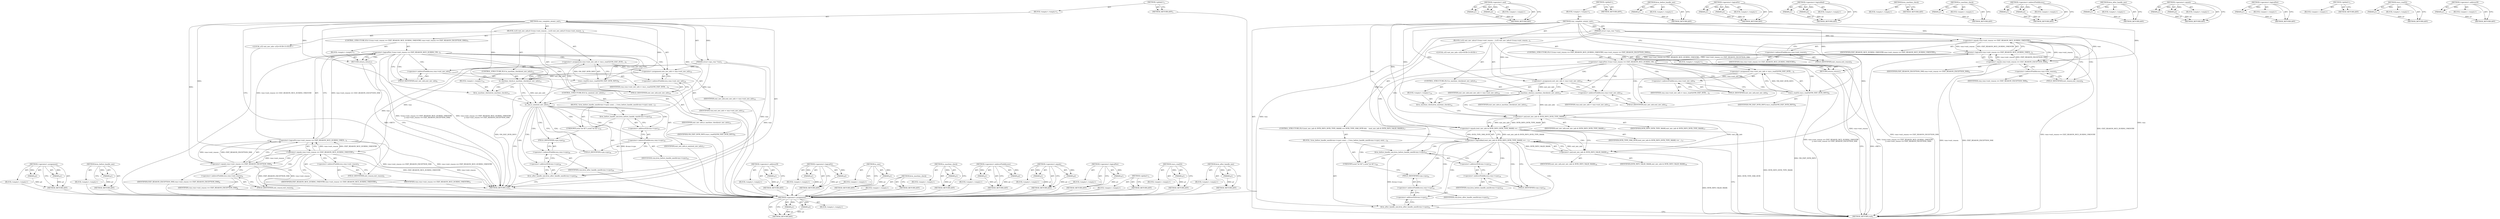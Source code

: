digraph "kvm_after_handle_nmi" {
vulnerable_103 [label=<(METHOD,&lt;operator&gt;.assignment)>];
vulnerable_104 [label=<(PARAM,p1)>];
vulnerable_105 [label=<(PARAM,p2)>];
vulnerable_106 [label=<(BLOCK,&lt;empty&gt;,&lt;empty&gt;)>];
vulnerable_107 [label=<(METHOD_RETURN,ANY)>];
vulnerable_124 [label=<(METHOD,&lt;operator&gt;.and)>];
vulnerable_125 [label=<(PARAM,p1)>];
vulnerable_126 [label=<(PARAM,p2)>];
vulnerable_127 [label=<(BLOCK,&lt;empty&gt;,&lt;empty&gt;)>];
vulnerable_128 [label=<(METHOD_RETURN,ANY)>];
vulnerable_6 [label=<(METHOD,&lt;global&gt;)<SUB>1</SUB>>];
vulnerable_7 [label=<(BLOCK,&lt;empty&gt;,&lt;empty&gt;)<SUB>1</SUB>>];
vulnerable_8 [label=<(METHOD,vmx_complete_atomic_exit)<SUB>1</SUB>>];
vulnerable_9 [label=<(PARAM,struct vcpu_vmx *vmx)<SUB>1</SUB>>];
vulnerable_10 [label=<(BLOCK,{
	u32 exit_intr_info;

	if (!(vmx-&gt;exit_reason...,{
	u32 exit_intr_info;

	if (!(vmx-&gt;exit_reason...)<SUB>2</SUB>>];
vulnerable_11 [label="<(LOCAL,u32 exit_intr_info: u32)<SUB>3</SUB>>"];
vulnerable_12 [label=<(CONTROL_STRUCTURE,IF,if (!(vmx-&gt;exit_reason == EXIT_REASON_MCE_DURING_VMENTRY
| vmx-&gt;exit_reason == EXIT_REASON_EXCEPTION_NMI)))<SUB>5</SUB>>];
vulnerable_13 [label=<(&lt;operator&gt;.logicalNot,!(vmx-&gt;exit_reason == EXIT_REASON_MCE_DURING_VM...)<SUB>5</SUB>>];
vulnerable_14 [label=<(&lt;operator&gt;.logicalOr,vmx-&gt;exit_reason == EXIT_REASON_MCE_DURING_VMEN...)<SUB>5</SUB>>];
vulnerable_15 [label=<(&lt;operator&gt;.equals,vmx-&gt;exit_reason == EXIT_REASON_MCE_DURING_VMENTRY)<SUB>5</SUB>>];
vulnerable_16 [label=<(&lt;operator&gt;.indirectFieldAccess,vmx-&gt;exit_reason)<SUB>5</SUB>>];
vulnerable_17 [label=<(IDENTIFIER,vmx,vmx-&gt;exit_reason == EXIT_REASON_MCE_DURING_VMENTRY)<SUB>5</SUB>>];
vulnerable_18 [label=<(FIELD_IDENTIFIER,exit_reason,exit_reason)<SUB>5</SUB>>];
vulnerable_19 [label=<(IDENTIFIER,EXIT_REASON_MCE_DURING_VMENTRY,vmx-&gt;exit_reason == EXIT_REASON_MCE_DURING_VMENTRY)<SUB>5</SUB>>];
vulnerable_20 [label=<(&lt;operator&gt;.equals,vmx-&gt;exit_reason == EXIT_REASON_EXCEPTION_NMI)<SUB>6</SUB>>];
vulnerable_21 [label=<(&lt;operator&gt;.indirectFieldAccess,vmx-&gt;exit_reason)<SUB>6</SUB>>];
vulnerable_22 [label=<(IDENTIFIER,vmx,vmx-&gt;exit_reason == EXIT_REASON_EXCEPTION_NMI)<SUB>6</SUB>>];
vulnerable_23 [label=<(FIELD_IDENTIFIER,exit_reason,exit_reason)<SUB>6</SUB>>];
vulnerable_24 [label=<(IDENTIFIER,EXIT_REASON_EXCEPTION_NMI,vmx-&gt;exit_reason == EXIT_REASON_EXCEPTION_NMI)<SUB>6</SUB>>];
vulnerable_25 [label=<(BLOCK,&lt;empty&gt;,&lt;empty&gt;)<SUB>7</SUB>>];
vulnerable_26 [label=<(RETURN,return;,return;)<SUB>7</SUB>>];
vulnerable_27 [label=<(&lt;operator&gt;.assignment,vmx-&gt;exit_intr_info = vmcs_read32(VM_EXIT_INTR_...)<SUB>9</SUB>>];
vulnerable_28 [label=<(&lt;operator&gt;.indirectFieldAccess,vmx-&gt;exit_intr_info)<SUB>9</SUB>>];
vulnerable_29 [label=<(IDENTIFIER,vmx,vmx-&gt;exit_intr_info = vmcs_read32(VM_EXIT_INTR_...)<SUB>9</SUB>>];
vulnerable_30 [label=<(FIELD_IDENTIFIER,exit_intr_info,exit_intr_info)<SUB>9</SUB>>];
vulnerable_31 [label=<(vmcs_read32,vmcs_read32(VM_EXIT_INTR_INFO))<SUB>9</SUB>>];
vulnerable_32 [label=<(IDENTIFIER,VM_EXIT_INTR_INFO,vmcs_read32(VM_EXIT_INTR_INFO))<SUB>9</SUB>>];
vulnerable_33 [label=<(&lt;operator&gt;.assignment,exit_intr_info = vmx-&gt;exit_intr_info)<SUB>10</SUB>>];
vulnerable_34 [label=<(IDENTIFIER,exit_intr_info,exit_intr_info = vmx-&gt;exit_intr_info)<SUB>10</SUB>>];
vulnerable_35 [label=<(&lt;operator&gt;.indirectFieldAccess,vmx-&gt;exit_intr_info)<SUB>10</SUB>>];
vulnerable_36 [label=<(IDENTIFIER,vmx,exit_intr_info = vmx-&gt;exit_intr_info)<SUB>10</SUB>>];
vulnerable_37 [label=<(FIELD_IDENTIFIER,exit_intr_info,exit_intr_info)<SUB>10</SUB>>];
vulnerable_38 [label=<(CONTROL_STRUCTURE,IF,if (is_machine_check(exit_intr_info)))<SUB>13</SUB>>];
vulnerable_39 [label=<(is_machine_check,is_machine_check(exit_intr_info))<SUB>13</SUB>>];
vulnerable_40 [label=<(IDENTIFIER,exit_intr_info,is_machine_check(exit_intr_info))<SUB>13</SUB>>];
vulnerable_41 [label=<(BLOCK,&lt;empty&gt;,&lt;empty&gt;)<SUB>14</SUB>>];
vulnerable_42 [label=<(kvm_machine_check,kvm_machine_check())<SUB>14</SUB>>];
vulnerable_43 [label=<(CONTROL_STRUCTURE,IF,if ((exit_intr_info &amp; INTR_INFO_INTR_TYPE_MASK) == INTR_TYPE_NMI_INTR &amp;&amp;
	    (exit_intr_info &amp; INTR_INFO_VALID_MASK)))<SUB>17</SUB>>];
vulnerable_44 [label=<(&lt;operator&gt;.logicalAnd,(exit_intr_info &amp; INTR_INFO_INTR_TYPE_MASK) == ...)<SUB>17</SUB>>];
vulnerable_45 [label=<(&lt;operator&gt;.equals,(exit_intr_info &amp; INTR_INFO_INTR_TYPE_MASK) == ...)<SUB>17</SUB>>];
vulnerable_46 [label=<(&lt;operator&gt;.and,exit_intr_info &amp; INTR_INFO_INTR_TYPE_MASK)<SUB>17</SUB>>];
vulnerable_47 [label=<(IDENTIFIER,exit_intr_info,exit_intr_info &amp; INTR_INFO_INTR_TYPE_MASK)<SUB>17</SUB>>];
vulnerable_48 [label=<(IDENTIFIER,INTR_INFO_INTR_TYPE_MASK,exit_intr_info &amp; INTR_INFO_INTR_TYPE_MASK)<SUB>17</SUB>>];
vulnerable_49 [label=<(IDENTIFIER,INTR_TYPE_NMI_INTR,(exit_intr_info &amp; INTR_INFO_INTR_TYPE_MASK) == ...)<SUB>17</SUB>>];
vulnerable_50 [label=<(&lt;operator&gt;.and,exit_intr_info &amp; INTR_INFO_VALID_MASK)<SUB>18</SUB>>];
vulnerable_51 [label=<(IDENTIFIER,exit_intr_info,exit_intr_info &amp; INTR_INFO_VALID_MASK)<SUB>18</SUB>>];
vulnerable_52 [label=<(IDENTIFIER,INTR_INFO_VALID_MASK,exit_intr_info &amp; INTR_INFO_VALID_MASK)<SUB>18</SUB>>];
vulnerable_53 [label=<(BLOCK,{
 		kvm_before_handle_nmi(&amp;vmx-&gt;vcpu);
 		asm(...,{
 		kvm_before_handle_nmi(&amp;vmx-&gt;vcpu);
 		asm(...)<SUB>18</SUB>>];
vulnerable_54 [label=<(kvm_before_handle_nmi,kvm_before_handle_nmi(&amp;vmx-&gt;vcpu))<SUB>19</SUB>>];
vulnerable_55 [label=<(&lt;operator&gt;.addressOf,&amp;vmx-&gt;vcpu)<SUB>19</SUB>>];
vulnerable_56 [label=<(&lt;operator&gt;.indirectFieldAccess,vmx-&gt;vcpu)<SUB>19</SUB>>];
vulnerable_57 [label=<(IDENTIFIER,vmx,kvm_before_handle_nmi(&amp;vmx-&gt;vcpu))<SUB>19</SUB>>];
vulnerable_58 [label=<(FIELD_IDENTIFIER,vcpu,vcpu)<SUB>19</SUB>>];
vulnerable_59 [label=<(UNKNOWN,asm(&quot;int $2&quot;);,asm(&quot;int $2&quot;);)<SUB>20</SUB>>];
vulnerable_60 [label=<(kvm_after_handle_nmi,kvm_after_handle_nmi(&amp;vmx-&gt;vcpu))<SUB>21</SUB>>];
vulnerable_61 [label=<(&lt;operator&gt;.addressOf,&amp;vmx-&gt;vcpu)<SUB>21</SUB>>];
vulnerable_62 [label=<(&lt;operator&gt;.indirectFieldAccess,vmx-&gt;vcpu)<SUB>21</SUB>>];
vulnerable_63 [label=<(IDENTIFIER,vmx,kvm_after_handle_nmi(&amp;vmx-&gt;vcpu))<SUB>21</SUB>>];
vulnerable_64 [label=<(FIELD_IDENTIFIER,vcpu,vcpu)<SUB>21</SUB>>];
vulnerable_65 [label=<(METHOD_RETURN,void)<SUB>1</SUB>>];
vulnerable_67 [label=<(METHOD_RETURN,ANY)<SUB>1</SUB>>];
vulnerable_129 [label=<(METHOD,kvm_before_handle_nmi)>];
vulnerable_130 [label=<(PARAM,p1)>];
vulnerable_131 [label=<(BLOCK,&lt;empty&gt;,&lt;empty&gt;)>];
vulnerable_132 [label=<(METHOD_RETURN,ANY)>];
vulnerable_88 [label=<(METHOD,&lt;operator&gt;.logicalOr)>];
vulnerable_89 [label=<(PARAM,p1)>];
vulnerable_90 [label=<(PARAM,p2)>];
vulnerable_91 [label=<(BLOCK,&lt;empty&gt;,&lt;empty&gt;)>];
vulnerable_92 [label=<(METHOD_RETURN,ANY)>];
vulnerable_119 [label=<(METHOD,&lt;operator&gt;.logicalAnd)>];
vulnerable_120 [label=<(PARAM,p1)>];
vulnerable_121 [label=<(PARAM,p2)>];
vulnerable_122 [label=<(BLOCK,&lt;empty&gt;,&lt;empty&gt;)>];
vulnerable_123 [label=<(METHOD_RETURN,ANY)>];
vulnerable_116 [label=<(METHOD,kvm_machine_check)>];
vulnerable_117 [label=<(BLOCK,&lt;empty&gt;,&lt;empty&gt;)>];
vulnerable_118 [label=<(METHOD_RETURN,ANY)>];
vulnerable_112 [label=<(METHOD,is_machine_check)>];
vulnerable_113 [label=<(PARAM,p1)>];
vulnerable_114 [label=<(BLOCK,&lt;empty&gt;,&lt;empty&gt;)>];
vulnerable_115 [label=<(METHOD_RETURN,ANY)>];
vulnerable_98 [label=<(METHOD,&lt;operator&gt;.indirectFieldAccess)>];
vulnerable_99 [label=<(PARAM,p1)>];
vulnerable_100 [label=<(PARAM,p2)>];
vulnerable_101 [label=<(BLOCK,&lt;empty&gt;,&lt;empty&gt;)>];
vulnerable_102 [label=<(METHOD_RETURN,ANY)>];
vulnerable_137 [label=<(METHOD,kvm_after_handle_nmi)>];
vulnerable_138 [label=<(PARAM,p1)>];
vulnerable_139 [label=<(BLOCK,&lt;empty&gt;,&lt;empty&gt;)>];
vulnerable_140 [label=<(METHOD_RETURN,ANY)>];
vulnerable_93 [label=<(METHOD,&lt;operator&gt;.equals)>];
vulnerable_94 [label=<(PARAM,p1)>];
vulnerable_95 [label=<(PARAM,p2)>];
vulnerable_96 [label=<(BLOCK,&lt;empty&gt;,&lt;empty&gt;)>];
vulnerable_97 [label=<(METHOD_RETURN,ANY)>];
vulnerable_84 [label=<(METHOD,&lt;operator&gt;.logicalNot)>];
vulnerable_85 [label=<(PARAM,p1)>];
vulnerable_86 [label=<(BLOCK,&lt;empty&gt;,&lt;empty&gt;)>];
vulnerable_87 [label=<(METHOD_RETURN,ANY)>];
vulnerable_78 [label=<(METHOD,&lt;global&gt;)<SUB>1</SUB>>];
vulnerable_79 [label=<(BLOCK,&lt;empty&gt;,&lt;empty&gt;)>];
vulnerable_80 [label=<(METHOD_RETURN,ANY)>];
vulnerable_108 [label=<(METHOD,vmcs_read32)>];
vulnerable_109 [label=<(PARAM,p1)>];
vulnerable_110 [label=<(BLOCK,&lt;empty&gt;,&lt;empty&gt;)>];
vulnerable_111 [label=<(METHOD_RETURN,ANY)>];
vulnerable_133 [label=<(METHOD,&lt;operator&gt;.addressOf)>];
vulnerable_134 [label=<(PARAM,p1)>];
vulnerable_135 [label=<(BLOCK,&lt;empty&gt;,&lt;empty&gt;)>];
vulnerable_136 [label=<(METHOD_RETURN,ANY)>];
fixed_96 [label=<(METHOD,&lt;operator&gt;.assignment)>];
fixed_97 [label=<(PARAM,p1)>];
fixed_98 [label=<(PARAM,p2)>];
fixed_99 [label=<(BLOCK,&lt;empty&gt;,&lt;empty&gt;)>];
fixed_100 [label=<(METHOD_RETURN,ANY)>];
fixed_116 [label=<(METHOD,kvm_before_handle_nmi)>];
fixed_117 [label=<(PARAM,p1)>];
fixed_118 [label=<(BLOCK,&lt;empty&gt;,&lt;empty&gt;)>];
fixed_119 [label=<(METHOD_RETURN,ANY)>];
fixed_6 [label=<(METHOD,&lt;global&gt;)<SUB>1</SUB>>];
fixed_7 [label=<(BLOCK,&lt;empty&gt;,&lt;empty&gt;)<SUB>1</SUB>>];
fixed_8 [label=<(METHOD,vmx_complete_atomic_exit)<SUB>1</SUB>>];
fixed_9 [label=<(PARAM,struct vcpu_vmx *vmx)<SUB>1</SUB>>];
fixed_10 [label=<(BLOCK,{
	u32 exit_intr_info;

	if (!(vmx-&gt;exit_reason...,{
	u32 exit_intr_info;

	if (!(vmx-&gt;exit_reason...)<SUB>2</SUB>>];
fixed_11 [label="<(LOCAL,u32 exit_intr_info: u32)<SUB>3</SUB>>"];
fixed_12 [label=<(CONTROL_STRUCTURE,IF,if (!(vmx-&gt;exit_reason == EXIT_REASON_MCE_DURING_VMENTRY
| vmx-&gt;exit_reason == EXIT_REASON_EXCEPTION_NMI)))<SUB>5</SUB>>];
fixed_13 [label=<(&lt;operator&gt;.logicalNot,!(vmx-&gt;exit_reason == EXIT_REASON_MCE_DURING_VM...)<SUB>5</SUB>>];
fixed_14 [label=<(&lt;operator&gt;.logicalOr,vmx-&gt;exit_reason == EXIT_REASON_MCE_DURING_VMEN...)<SUB>5</SUB>>];
fixed_15 [label=<(&lt;operator&gt;.equals,vmx-&gt;exit_reason == EXIT_REASON_MCE_DURING_VMENTRY)<SUB>5</SUB>>];
fixed_16 [label=<(&lt;operator&gt;.indirectFieldAccess,vmx-&gt;exit_reason)<SUB>5</SUB>>];
fixed_17 [label=<(IDENTIFIER,vmx,vmx-&gt;exit_reason == EXIT_REASON_MCE_DURING_VMENTRY)<SUB>5</SUB>>];
fixed_18 [label=<(FIELD_IDENTIFIER,exit_reason,exit_reason)<SUB>5</SUB>>];
fixed_19 [label=<(IDENTIFIER,EXIT_REASON_MCE_DURING_VMENTRY,vmx-&gt;exit_reason == EXIT_REASON_MCE_DURING_VMENTRY)<SUB>5</SUB>>];
fixed_20 [label=<(&lt;operator&gt;.equals,vmx-&gt;exit_reason == EXIT_REASON_EXCEPTION_NMI)<SUB>6</SUB>>];
fixed_21 [label=<(&lt;operator&gt;.indirectFieldAccess,vmx-&gt;exit_reason)<SUB>6</SUB>>];
fixed_22 [label=<(IDENTIFIER,vmx,vmx-&gt;exit_reason == EXIT_REASON_EXCEPTION_NMI)<SUB>6</SUB>>];
fixed_23 [label=<(FIELD_IDENTIFIER,exit_reason,exit_reason)<SUB>6</SUB>>];
fixed_24 [label=<(IDENTIFIER,EXIT_REASON_EXCEPTION_NMI,vmx-&gt;exit_reason == EXIT_REASON_EXCEPTION_NMI)<SUB>6</SUB>>];
fixed_25 [label=<(BLOCK,&lt;empty&gt;,&lt;empty&gt;)<SUB>7</SUB>>];
fixed_26 [label=<(RETURN,return;,return;)<SUB>7</SUB>>];
fixed_27 [label=<(&lt;operator&gt;.assignment,vmx-&gt;exit_intr_info = vmcs_read32(VM_EXIT_INTR_...)<SUB>9</SUB>>];
fixed_28 [label=<(&lt;operator&gt;.indirectFieldAccess,vmx-&gt;exit_intr_info)<SUB>9</SUB>>];
fixed_29 [label=<(IDENTIFIER,vmx,vmx-&gt;exit_intr_info = vmcs_read32(VM_EXIT_INTR_...)<SUB>9</SUB>>];
fixed_30 [label=<(FIELD_IDENTIFIER,exit_intr_info,exit_intr_info)<SUB>9</SUB>>];
fixed_31 [label=<(vmcs_read32,vmcs_read32(VM_EXIT_INTR_INFO))<SUB>9</SUB>>];
fixed_32 [label=<(IDENTIFIER,VM_EXIT_INTR_INFO,vmcs_read32(VM_EXIT_INTR_INFO))<SUB>9</SUB>>];
fixed_33 [label=<(&lt;operator&gt;.assignment,exit_intr_info = vmx-&gt;exit_intr_info)<SUB>10</SUB>>];
fixed_34 [label=<(IDENTIFIER,exit_intr_info,exit_intr_info = vmx-&gt;exit_intr_info)<SUB>10</SUB>>];
fixed_35 [label=<(&lt;operator&gt;.indirectFieldAccess,vmx-&gt;exit_intr_info)<SUB>10</SUB>>];
fixed_36 [label=<(IDENTIFIER,vmx,exit_intr_info = vmx-&gt;exit_intr_info)<SUB>10</SUB>>];
fixed_37 [label=<(FIELD_IDENTIFIER,exit_intr_info,exit_intr_info)<SUB>10</SUB>>];
fixed_38 [label=<(CONTROL_STRUCTURE,IF,if (is_machine_check(exit_intr_info)))<SUB>13</SUB>>];
fixed_39 [label=<(is_machine_check,is_machine_check(exit_intr_info))<SUB>13</SUB>>];
fixed_40 [label=<(IDENTIFIER,exit_intr_info,is_machine_check(exit_intr_info))<SUB>13</SUB>>];
fixed_41 [label=<(BLOCK,&lt;empty&gt;,&lt;empty&gt;)<SUB>14</SUB>>];
fixed_42 [label=<(kvm_machine_check,kvm_machine_check())<SUB>14</SUB>>];
fixed_43 [label=<(CONTROL_STRUCTURE,IF,if (is_nmi(exit_intr_info)))<SUB>17</SUB>>];
fixed_44 [label=<(is_nmi,is_nmi(exit_intr_info))<SUB>17</SUB>>];
fixed_45 [label=<(IDENTIFIER,exit_intr_info,is_nmi(exit_intr_info))<SUB>17</SUB>>];
fixed_46 [label=<(BLOCK,{
 		kvm_before_handle_nmi(&amp;vmx-&gt;vcpu);
 		asm(...,{
 		kvm_before_handle_nmi(&amp;vmx-&gt;vcpu);
 		asm(...)<SUB>17</SUB>>];
fixed_47 [label=<(kvm_before_handle_nmi,kvm_before_handle_nmi(&amp;vmx-&gt;vcpu))<SUB>18</SUB>>];
fixed_48 [label=<(&lt;operator&gt;.addressOf,&amp;vmx-&gt;vcpu)<SUB>18</SUB>>];
fixed_49 [label=<(&lt;operator&gt;.indirectFieldAccess,vmx-&gt;vcpu)<SUB>18</SUB>>];
fixed_50 [label=<(IDENTIFIER,vmx,kvm_before_handle_nmi(&amp;vmx-&gt;vcpu))<SUB>18</SUB>>];
fixed_51 [label=<(FIELD_IDENTIFIER,vcpu,vcpu)<SUB>18</SUB>>];
fixed_52 [label=<(UNKNOWN,asm(&quot;int $2&quot;);,asm(&quot;int $2&quot;);)<SUB>19</SUB>>];
fixed_53 [label=<(kvm_after_handle_nmi,kvm_after_handle_nmi(&amp;vmx-&gt;vcpu))<SUB>20</SUB>>];
fixed_54 [label=<(&lt;operator&gt;.addressOf,&amp;vmx-&gt;vcpu)<SUB>20</SUB>>];
fixed_55 [label=<(&lt;operator&gt;.indirectFieldAccess,vmx-&gt;vcpu)<SUB>20</SUB>>];
fixed_56 [label=<(IDENTIFIER,vmx,kvm_after_handle_nmi(&amp;vmx-&gt;vcpu))<SUB>20</SUB>>];
fixed_57 [label=<(FIELD_IDENTIFIER,vcpu,vcpu)<SUB>20</SUB>>];
fixed_58 [label=<(METHOD_RETURN,void)<SUB>1</SUB>>];
fixed_60 [label=<(METHOD_RETURN,ANY)<SUB>1</SUB>>];
fixed_120 [label=<(METHOD,&lt;operator&gt;.addressOf)>];
fixed_121 [label=<(PARAM,p1)>];
fixed_122 [label=<(BLOCK,&lt;empty&gt;,&lt;empty&gt;)>];
fixed_123 [label=<(METHOD_RETURN,ANY)>];
fixed_81 [label=<(METHOD,&lt;operator&gt;.logicalOr)>];
fixed_82 [label=<(PARAM,p1)>];
fixed_83 [label=<(PARAM,p2)>];
fixed_84 [label=<(BLOCK,&lt;empty&gt;,&lt;empty&gt;)>];
fixed_85 [label=<(METHOD_RETURN,ANY)>];
fixed_112 [label=<(METHOD,is_nmi)>];
fixed_113 [label=<(PARAM,p1)>];
fixed_114 [label=<(BLOCK,&lt;empty&gt;,&lt;empty&gt;)>];
fixed_115 [label=<(METHOD_RETURN,ANY)>];
fixed_109 [label=<(METHOD,kvm_machine_check)>];
fixed_110 [label=<(BLOCK,&lt;empty&gt;,&lt;empty&gt;)>];
fixed_111 [label=<(METHOD_RETURN,ANY)>];
fixed_105 [label=<(METHOD,is_machine_check)>];
fixed_106 [label=<(PARAM,p1)>];
fixed_107 [label=<(BLOCK,&lt;empty&gt;,&lt;empty&gt;)>];
fixed_108 [label=<(METHOD_RETURN,ANY)>];
fixed_91 [label=<(METHOD,&lt;operator&gt;.indirectFieldAccess)>];
fixed_92 [label=<(PARAM,p1)>];
fixed_93 [label=<(PARAM,p2)>];
fixed_94 [label=<(BLOCK,&lt;empty&gt;,&lt;empty&gt;)>];
fixed_95 [label=<(METHOD_RETURN,ANY)>];
fixed_86 [label=<(METHOD,&lt;operator&gt;.equals)>];
fixed_87 [label=<(PARAM,p1)>];
fixed_88 [label=<(PARAM,p2)>];
fixed_89 [label=<(BLOCK,&lt;empty&gt;,&lt;empty&gt;)>];
fixed_90 [label=<(METHOD_RETURN,ANY)>];
fixed_77 [label=<(METHOD,&lt;operator&gt;.logicalNot)>];
fixed_78 [label=<(PARAM,p1)>];
fixed_79 [label=<(BLOCK,&lt;empty&gt;,&lt;empty&gt;)>];
fixed_80 [label=<(METHOD_RETURN,ANY)>];
fixed_71 [label=<(METHOD,&lt;global&gt;)<SUB>1</SUB>>];
fixed_72 [label=<(BLOCK,&lt;empty&gt;,&lt;empty&gt;)>];
fixed_73 [label=<(METHOD_RETURN,ANY)>];
fixed_101 [label=<(METHOD,vmcs_read32)>];
fixed_102 [label=<(PARAM,p1)>];
fixed_103 [label=<(BLOCK,&lt;empty&gt;,&lt;empty&gt;)>];
fixed_104 [label=<(METHOD_RETURN,ANY)>];
fixed_124 [label=<(METHOD,kvm_after_handle_nmi)>];
fixed_125 [label=<(PARAM,p1)>];
fixed_126 [label=<(BLOCK,&lt;empty&gt;,&lt;empty&gt;)>];
fixed_127 [label=<(METHOD_RETURN,ANY)>];
vulnerable_103 -> vulnerable_104  [key=0, label="AST: "];
vulnerable_103 -> vulnerable_104  [key=1, label="DDG: "];
vulnerable_103 -> vulnerable_106  [key=0, label="AST: "];
vulnerable_103 -> vulnerable_105  [key=0, label="AST: "];
vulnerable_103 -> vulnerable_105  [key=1, label="DDG: "];
vulnerable_103 -> vulnerable_107  [key=0, label="AST: "];
vulnerable_103 -> vulnerable_107  [key=1, label="CFG: "];
vulnerable_104 -> vulnerable_107  [key=0, label="DDG: p1"];
vulnerable_105 -> vulnerable_107  [key=0, label="DDG: p2"];
vulnerable_124 -> vulnerable_125  [key=0, label="AST: "];
vulnerable_124 -> vulnerable_125  [key=1, label="DDG: "];
vulnerable_124 -> vulnerable_127  [key=0, label="AST: "];
vulnerable_124 -> vulnerable_126  [key=0, label="AST: "];
vulnerable_124 -> vulnerable_126  [key=1, label="DDG: "];
vulnerable_124 -> vulnerable_128  [key=0, label="AST: "];
vulnerable_124 -> vulnerable_128  [key=1, label="CFG: "];
vulnerable_125 -> vulnerable_128  [key=0, label="DDG: p1"];
vulnerable_126 -> vulnerable_128  [key=0, label="DDG: p2"];
vulnerable_6 -> vulnerable_7  [key=0, label="AST: "];
vulnerable_6 -> vulnerable_67  [key=0, label="AST: "];
vulnerable_6 -> vulnerable_67  [key=1, label="CFG: "];
vulnerable_7 -> vulnerable_8  [key=0, label="AST: "];
vulnerable_8 -> vulnerable_9  [key=0, label="AST: "];
vulnerable_8 -> vulnerable_9  [key=1, label="DDG: "];
vulnerable_8 -> vulnerable_10  [key=0, label="AST: "];
vulnerable_8 -> vulnerable_65  [key=0, label="AST: "];
vulnerable_8 -> vulnerable_18  [key=0, label="CFG: "];
vulnerable_8 -> vulnerable_26  [key=0, label="DDG: "];
vulnerable_8 -> vulnerable_31  [key=0, label="DDG: "];
vulnerable_8 -> vulnerable_39  [key=0, label="DDG: "];
vulnerable_8 -> vulnerable_42  [key=0, label="DDG: "];
vulnerable_8 -> vulnerable_45  [key=0, label="DDG: "];
vulnerable_8 -> vulnerable_50  [key=0, label="DDG: "];
vulnerable_8 -> vulnerable_15  [key=0, label="DDG: "];
vulnerable_8 -> vulnerable_20  [key=0, label="DDG: "];
vulnerable_8 -> vulnerable_46  [key=0, label="DDG: "];
vulnerable_9 -> vulnerable_65  [key=0, label="DDG: vmx"];
vulnerable_9 -> vulnerable_33  [key=0, label="DDG: vmx"];
vulnerable_9 -> vulnerable_54  [key=0, label="DDG: vmx"];
vulnerable_9 -> vulnerable_60  [key=0, label="DDG: vmx"];
vulnerable_9 -> vulnerable_15  [key=0, label="DDG: vmx"];
vulnerable_9 -> vulnerable_20  [key=0, label="DDG: vmx"];
vulnerable_10 -> vulnerable_11  [key=0, label="AST: "];
vulnerable_10 -> vulnerable_12  [key=0, label="AST: "];
vulnerable_10 -> vulnerable_27  [key=0, label="AST: "];
vulnerable_10 -> vulnerable_33  [key=0, label="AST: "];
vulnerable_10 -> vulnerable_38  [key=0, label="AST: "];
vulnerable_10 -> vulnerable_43  [key=0, label="AST: "];
vulnerable_12 -> vulnerable_13  [key=0, label="AST: "];
vulnerable_12 -> vulnerable_25  [key=0, label="AST: "];
vulnerable_13 -> vulnerable_14  [key=0, label="AST: "];
vulnerable_13 -> vulnerable_26  [key=0, label="CFG: "];
vulnerable_13 -> vulnerable_26  [key=1, label="CDG: "];
vulnerable_13 -> vulnerable_30  [key=0, label="CFG: "];
vulnerable_13 -> vulnerable_30  [key=1, label="CDG: "];
vulnerable_13 -> vulnerable_65  [key=0, label="DDG: vmx-&gt;exit_reason == EXIT_REASON_MCE_DURING_VMENTRY
	      || vmx-&gt;exit_reason == EXIT_REASON_EXCEPTION_NMI"];
vulnerable_13 -> vulnerable_65  [key=1, label="DDG: !(vmx-&gt;exit_reason == EXIT_REASON_MCE_DURING_VMENTRY
	      || vmx-&gt;exit_reason == EXIT_REASON_EXCEPTION_NMI)"];
vulnerable_13 -> vulnerable_33  [key=0, label="CDG: "];
vulnerable_13 -> vulnerable_28  [key=0, label="CDG: "];
vulnerable_13 -> vulnerable_37  [key=0, label="CDG: "];
vulnerable_13 -> vulnerable_46  [key=0, label="CDG: "];
vulnerable_13 -> vulnerable_45  [key=0, label="CDG: "];
vulnerable_13 -> vulnerable_27  [key=0, label="CDG: "];
vulnerable_13 -> vulnerable_44  [key=0, label="CDG: "];
vulnerable_13 -> vulnerable_35  [key=0, label="CDG: "];
vulnerable_13 -> vulnerable_39  [key=0, label="CDG: "];
vulnerable_13 -> vulnerable_31  [key=0, label="CDG: "];
vulnerable_14 -> vulnerable_15  [key=0, label="AST: "];
vulnerable_14 -> vulnerable_20  [key=0, label="AST: "];
vulnerable_14 -> vulnerable_13  [key=0, label="CFG: "];
vulnerable_14 -> vulnerable_13  [key=1, label="DDG: vmx-&gt;exit_reason == EXIT_REASON_MCE_DURING_VMENTRY"];
vulnerable_14 -> vulnerable_13  [key=2, label="DDG: vmx-&gt;exit_reason == EXIT_REASON_EXCEPTION_NMI"];
vulnerable_14 -> vulnerable_65  [key=0, label="DDG: vmx-&gt;exit_reason == EXIT_REASON_MCE_DURING_VMENTRY"];
vulnerable_14 -> vulnerable_65  [key=1, label="DDG: vmx-&gt;exit_reason == EXIT_REASON_EXCEPTION_NMI"];
vulnerable_15 -> vulnerable_16  [key=0, label="AST: "];
vulnerable_15 -> vulnerable_19  [key=0, label="AST: "];
vulnerable_15 -> vulnerable_14  [key=0, label="CFG: "];
vulnerable_15 -> vulnerable_14  [key=1, label="DDG: vmx-&gt;exit_reason"];
vulnerable_15 -> vulnerable_14  [key=2, label="DDG: EXIT_REASON_MCE_DURING_VMENTRY"];
vulnerable_15 -> vulnerable_23  [key=0, label="CFG: "];
vulnerable_15 -> vulnerable_23  [key=1, label="CDG: "];
vulnerable_15 -> vulnerable_65  [key=0, label="DDG: vmx-&gt;exit_reason"];
vulnerable_15 -> vulnerable_65  [key=1, label="DDG: EXIT_REASON_MCE_DURING_VMENTRY"];
vulnerable_15 -> vulnerable_20  [key=0, label="DDG: vmx-&gt;exit_reason"];
vulnerable_15 -> vulnerable_20  [key=1, label="CDG: "];
vulnerable_15 -> vulnerable_21  [key=0, label="CDG: "];
vulnerable_16 -> vulnerable_17  [key=0, label="AST: "];
vulnerable_16 -> vulnerable_18  [key=0, label="AST: "];
vulnerable_16 -> vulnerable_15  [key=0, label="CFG: "];
vulnerable_18 -> vulnerable_16  [key=0, label="CFG: "];
vulnerable_20 -> vulnerable_21  [key=0, label="AST: "];
vulnerable_20 -> vulnerable_24  [key=0, label="AST: "];
vulnerable_20 -> vulnerable_14  [key=0, label="CFG: "];
vulnerable_20 -> vulnerable_14  [key=1, label="DDG: vmx-&gt;exit_reason"];
vulnerable_20 -> vulnerable_14  [key=2, label="DDG: EXIT_REASON_EXCEPTION_NMI"];
vulnerable_20 -> vulnerable_65  [key=0, label="DDG: vmx-&gt;exit_reason"];
vulnerable_20 -> vulnerable_65  [key=1, label="DDG: EXIT_REASON_EXCEPTION_NMI"];
vulnerable_21 -> vulnerable_22  [key=0, label="AST: "];
vulnerable_21 -> vulnerable_23  [key=0, label="AST: "];
vulnerable_21 -> vulnerable_20  [key=0, label="CFG: "];
vulnerable_23 -> vulnerable_21  [key=0, label="CFG: "];
vulnerable_25 -> vulnerable_26  [key=0, label="AST: "];
vulnerable_26 -> vulnerable_65  [key=0, label="CFG: "];
vulnerable_26 -> vulnerable_65  [key=1, label="DDG: &lt;RET&gt;"];
vulnerable_27 -> vulnerable_28  [key=0, label="AST: "];
vulnerable_27 -> vulnerable_31  [key=0, label="AST: "];
vulnerable_27 -> vulnerable_37  [key=0, label="CFG: "];
vulnerable_27 -> vulnerable_33  [key=0, label="DDG: vmx-&gt;exit_intr_info"];
vulnerable_28 -> vulnerable_29  [key=0, label="AST: "];
vulnerable_28 -> vulnerable_30  [key=0, label="AST: "];
vulnerable_28 -> vulnerable_31  [key=0, label="CFG: "];
vulnerable_30 -> vulnerable_28  [key=0, label="CFG: "];
vulnerable_31 -> vulnerable_32  [key=0, label="AST: "];
vulnerable_31 -> vulnerable_27  [key=0, label="CFG: "];
vulnerable_31 -> vulnerable_27  [key=1, label="DDG: VM_EXIT_INTR_INFO"];
vulnerable_31 -> vulnerable_65  [key=0, label="DDG: VM_EXIT_INTR_INFO"];
vulnerable_33 -> vulnerable_34  [key=0, label="AST: "];
vulnerable_33 -> vulnerable_35  [key=0, label="AST: "];
vulnerable_33 -> vulnerable_39  [key=0, label="CFG: "];
vulnerable_33 -> vulnerable_39  [key=1, label="DDG: exit_intr_info"];
vulnerable_35 -> vulnerable_36  [key=0, label="AST: "];
vulnerable_35 -> vulnerable_37  [key=0, label="AST: "];
vulnerable_35 -> vulnerable_33  [key=0, label="CFG: "];
vulnerable_37 -> vulnerable_35  [key=0, label="CFG: "];
vulnerable_38 -> vulnerable_39  [key=0, label="AST: "];
vulnerable_38 -> vulnerable_41  [key=0, label="AST: "];
vulnerable_39 -> vulnerable_40  [key=0, label="AST: "];
vulnerable_39 -> vulnerable_42  [key=0, label="CFG: "];
vulnerable_39 -> vulnerable_42  [key=1, label="CDG: "];
vulnerable_39 -> vulnerable_46  [key=0, label="CFG: "];
vulnerable_39 -> vulnerable_46  [key=1, label="DDG: exit_intr_info"];
vulnerable_41 -> vulnerable_42  [key=0, label="AST: "];
vulnerable_42 -> vulnerable_46  [key=0, label="CFG: "];
vulnerable_43 -> vulnerable_44  [key=0, label="AST: "];
vulnerable_43 -> vulnerable_53  [key=0, label="AST: "];
vulnerable_44 -> vulnerable_45  [key=0, label="AST: "];
vulnerable_44 -> vulnerable_50  [key=0, label="AST: "];
vulnerable_44 -> vulnerable_65  [key=0, label="CFG: "];
vulnerable_44 -> vulnerable_58  [key=0, label="CFG: "];
vulnerable_44 -> vulnerable_58  [key=1, label="CDG: "];
vulnerable_44 -> vulnerable_60  [key=0, label="CDG: "];
vulnerable_44 -> vulnerable_61  [key=0, label="CDG: "];
vulnerable_44 -> vulnerable_64  [key=0, label="CDG: "];
vulnerable_44 -> vulnerable_56  [key=0, label="CDG: "];
vulnerable_44 -> vulnerable_59  [key=0, label="CDG: "];
vulnerable_44 -> vulnerable_55  [key=0, label="CDG: "];
vulnerable_44 -> vulnerable_54  [key=0, label="CDG: "];
vulnerable_44 -> vulnerable_62  [key=0, label="CDG: "];
vulnerable_45 -> vulnerable_46  [key=0, label="AST: "];
vulnerable_45 -> vulnerable_49  [key=0, label="AST: "];
vulnerable_45 -> vulnerable_44  [key=0, label="CFG: "];
vulnerable_45 -> vulnerable_44  [key=1, label="DDG: exit_intr_info &amp; INTR_INFO_INTR_TYPE_MASK"];
vulnerable_45 -> vulnerable_44  [key=2, label="DDG: INTR_TYPE_NMI_INTR"];
vulnerable_45 -> vulnerable_50  [key=0, label="CFG: "];
vulnerable_45 -> vulnerable_50  [key=1, label="CDG: "];
vulnerable_45 -> vulnerable_65  [key=0, label="DDG: INTR_TYPE_NMI_INTR"];
vulnerable_46 -> vulnerable_47  [key=0, label="AST: "];
vulnerable_46 -> vulnerable_48  [key=0, label="AST: "];
vulnerable_46 -> vulnerable_45  [key=0, label="CFG: "];
vulnerable_46 -> vulnerable_45  [key=1, label="DDG: exit_intr_info"];
vulnerable_46 -> vulnerable_45  [key=2, label="DDG: INTR_INFO_INTR_TYPE_MASK"];
vulnerable_46 -> vulnerable_65  [key=0, label="DDG: INTR_INFO_INTR_TYPE_MASK"];
vulnerable_46 -> vulnerable_50  [key=0, label="DDG: exit_intr_info"];
vulnerable_50 -> vulnerable_51  [key=0, label="AST: "];
vulnerable_50 -> vulnerable_52  [key=0, label="AST: "];
vulnerable_50 -> vulnerable_44  [key=0, label="CFG: "];
vulnerable_50 -> vulnerable_44  [key=1, label="DDG: exit_intr_info"];
vulnerable_50 -> vulnerable_44  [key=2, label="DDG: INTR_INFO_VALID_MASK"];
vulnerable_50 -> vulnerable_65  [key=0, label="DDG: INTR_INFO_VALID_MASK"];
vulnerable_53 -> vulnerable_54  [key=0, label="AST: "];
vulnerable_53 -> vulnerable_59  [key=0, label="AST: "];
vulnerable_53 -> vulnerable_60  [key=0, label="AST: "];
vulnerable_54 -> vulnerable_55  [key=0, label="AST: "];
vulnerable_54 -> vulnerable_59  [key=0, label="CFG: "];
vulnerable_54 -> vulnerable_60  [key=0, label="DDG: &amp;vmx-&gt;vcpu"];
vulnerable_55 -> vulnerable_56  [key=0, label="AST: "];
vulnerable_55 -> vulnerable_54  [key=0, label="CFG: "];
vulnerable_56 -> vulnerable_57  [key=0, label="AST: "];
vulnerable_56 -> vulnerable_58  [key=0, label="AST: "];
vulnerable_56 -> vulnerable_55  [key=0, label="CFG: "];
vulnerable_58 -> vulnerable_56  [key=0, label="CFG: "];
vulnerable_59 -> vulnerable_64  [key=0, label="CFG: "];
vulnerable_60 -> vulnerable_61  [key=0, label="AST: "];
vulnerable_60 -> vulnerable_65  [key=0, label="CFG: "];
vulnerable_61 -> vulnerable_62  [key=0, label="AST: "];
vulnerable_61 -> vulnerable_60  [key=0, label="CFG: "];
vulnerable_62 -> vulnerable_63  [key=0, label="AST: "];
vulnerable_62 -> vulnerable_64  [key=0, label="AST: "];
vulnerable_62 -> vulnerable_61  [key=0, label="CFG: "];
vulnerable_64 -> vulnerable_62  [key=0, label="CFG: "];
vulnerable_129 -> vulnerable_130  [key=0, label="AST: "];
vulnerable_129 -> vulnerable_130  [key=1, label="DDG: "];
vulnerable_129 -> vulnerable_131  [key=0, label="AST: "];
vulnerable_129 -> vulnerable_132  [key=0, label="AST: "];
vulnerable_129 -> vulnerable_132  [key=1, label="CFG: "];
vulnerable_130 -> vulnerable_132  [key=0, label="DDG: p1"];
vulnerable_88 -> vulnerable_89  [key=0, label="AST: "];
vulnerable_88 -> vulnerable_89  [key=1, label="DDG: "];
vulnerable_88 -> vulnerable_91  [key=0, label="AST: "];
vulnerable_88 -> vulnerable_90  [key=0, label="AST: "];
vulnerable_88 -> vulnerable_90  [key=1, label="DDG: "];
vulnerable_88 -> vulnerable_92  [key=0, label="AST: "];
vulnerable_88 -> vulnerable_92  [key=1, label="CFG: "];
vulnerable_89 -> vulnerable_92  [key=0, label="DDG: p1"];
vulnerable_90 -> vulnerable_92  [key=0, label="DDG: p2"];
vulnerable_119 -> vulnerable_120  [key=0, label="AST: "];
vulnerable_119 -> vulnerable_120  [key=1, label="DDG: "];
vulnerable_119 -> vulnerable_122  [key=0, label="AST: "];
vulnerable_119 -> vulnerable_121  [key=0, label="AST: "];
vulnerable_119 -> vulnerable_121  [key=1, label="DDG: "];
vulnerable_119 -> vulnerable_123  [key=0, label="AST: "];
vulnerable_119 -> vulnerable_123  [key=1, label="CFG: "];
vulnerable_120 -> vulnerable_123  [key=0, label="DDG: p1"];
vulnerable_121 -> vulnerable_123  [key=0, label="DDG: p2"];
vulnerable_116 -> vulnerable_117  [key=0, label="AST: "];
vulnerable_116 -> vulnerable_118  [key=0, label="AST: "];
vulnerable_116 -> vulnerable_118  [key=1, label="CFG: "];
vulnerable_112 -> vulnerable_113  [key=0, label="AST: "];
vulnerable_112 -> vulnerable_113  [key=1, label="DDG: "];
vulnerable_112 -> vulnerable_114  [key=0, label="AST: "];
vulnerable_112 -> vulnerable_115  [key=0, label="AST: "];
vulnerable_112 -> vulnerable_115  [key=1, label="CFG: "];
vulnerable_113 -> vulnerable_115  [key=0, label="DDG: p1"];
vulnerable_98 -> vulnerable_99  [key=0, label="AST: "];
vulnerable_98 -> vulnerable_99  [key=1, label="DDG: "];
vulnerable_98 -> vulnerable_101  [key=0, label="AST: "];
vulnerable_98 -> vulnerable_100  [key=0, label="AST: "];
vulnerable_98 -> vulnerable_100  [key=1, label="DDG: "];
vulnerable_98 -> vulnerable_102  [key=0, label="AST: "];
vulnerable_98 -> vulnerable_102  [key=1, label="CFG: "];
vulnerable_99 -> vulnerable_102  [key=0, label="DDG: p1"];
vulnerable_100 -> vulnerable_102  [key=0, label="DDG: p2"];
vulnerable_137 -> vulnerable_138  [key=0, label="AST: "];
vulnerable_137 -> vulnerable_138  [key=1, label="DDG: "];
vulnerable_137 -> vulnerable_139  [key=0, label="AST: "];
vulnerable_137 -> vulnerable_140  [key=0, label="AST: "];
vulnerable_137 -> vulnerable_140  [key=1, label="CFG: "];
vulnerable_138 -> vulnerable_140  [key=0, label="DDG: p1"];
vulnerable_93 -> vulnerable_94  [key=0, label="AST: "];
vulnerable_93 -> vulnerable_94  [key=1, label="DDG: "];
vulnerable_93 -> vulnerable_96  [key=0, label="AST: "];
vulnerable_93 -> vulnerable_95  [key=0, label="AST: "];
vulnerable_93 -> vulnerable_95  [key=1, label="DDG: "];
vulnerable_93 -> vulnerable_97  [key=0, label="AST: "];
vulnerable_93 -> vulnerable_97  [key=1, label="CFG: "];
vulnerable_94 -> vulnerable_97  [key=0, label="DDG: p1"];
vulnerable_95 -> vulnerable_97  [key=0, label="DDG: p2"];
vulnerable_84 -> vulnerable_85  [key=0, label="AST: "];
vulnerable_84 -> vulnerable_85  [key=1, label="DDG: "];
vulnerable_84 -> vulnerable_86  [key=0, label="AST: "];
vulnerable_84 -> vulnerable_87  [key=0, label="AST: "];
vulnerable_84 -> vulnerable_87  [key=1, label="CFG: "];
vulnerable_85 -> vulnerable_87  [key=0, label="DDG: p1"];
vulnerable_78 -> vulnerable_79  [key=0, label="AST: "];
vulnerable_78 -> vulnerable_80  [key=0, label="AST: "];
vulnerable_78 -> vulnerable_80  [key=1, label="CFG: "];
vulnerable_108 -> vulnerable_109  [key=0, label="AST: "];
vulnerable_108 -> vulnerable_109  [key=1, label="DDG: "];
vulnerable_108 -> vulnerable_110  [key=0, label="AST: "];
vulnerable_108 -> vulnerable_111  [key=0, label="AST: "];
vulnerable_108 -> vulnerable_111  [key=1, label="CFG: "];
vulnerable_109 -> vulnerable_111  [key=0, label="DDG: p1"];
vulnerable_133 -> vulnerable_134  [key=0, label="AST: "];
vulnerable_133 -> vulnerable_134  [key=1, label="DDG: "];
vulnerable_133 -> vulnerable_135  [key=0, label="AST: "];
vulnerable_133 -> vulnerable_136  [key=0, label="AST: "];
vulnerable_133 -> vulnerable_136  [key=1, label="CFG: "];
vulnerable_134 -> vulnerable_136  [key=0, label="DDG: p1"];
fixed_96 -> fixed_97  [key=0, label="AST: "];
fixed_96 -> fixed_97  [key=1, label="DDG: "];
fixed_96 -> fixed_99  [key=0, label="AST: "];
fixed_96 -> fixed_98  [key=0, label="AST: "];
fixed_96 -> fixed_98  [key=1, label="DDG: "];
fixed_96 -> fixed_100  [key=0, label="AST: "];
fixed_96 -> fixed_100  [key=1, label="CFG: "];
fixed_97 -> fixed_100  [key=0, label="DDG: p1"];
fixed_98 -> fixed_100  [key=0, label="DDG: p2"];
fixed_99 -> vulnerable_103  [key=0];
fixed_100 -> vulnerable_103  [key=0];
fixed_116 -> fixed_117  [key=0, label="AST: "];
fixed_116 -> fixed_117  [key=1, label="DDG: "];
fixed_116 -> fixed_118  [key=0, label="AST: "];
fixed_116 -> fixed_119  [key=0, label="AST: "];
fixed_116 -> fixed_119  [key=1, label="CFG: "];
fixed_117 -> fixed_119  [key=0, label="DDG: p1"];
fixed_118 -> vulnerable_103  [key=0];
fixed_119 -> vulnerable_103  [key=0];
fixed_6 -> fixed_7  [key=0, label="AST: "];
fixed_6 -> fixed_60  [key=0, label="AST: "];
fixed_6 -> fixed_60  [key=1, label="CFG: "];
fixed_7 -> fixed_8  [key=0, label="AST: "];
fixed_8 -> fixed_9  [key=0, label="AST: "];
fixed_8 -> fixed_9  [key=1, label="DDG: "];
fixed_8 -> fixed_10  [key=0, label="AST: "];
fixed_8 -> fixed_58  [key=0, label="AST: "];
fixed_8 -> fixed_18  [key=0, label="CFG: "];
fixed_8 -> fixed_26  [key=0, label="DDG: "];
fixed_8 -> fixed_31  [key=0, label="DDG: "];
fixed_8 -> fixed_39  [key=0, label="DDG: "];
fixed_8 -> fixed_42  [key=0, label="DDG: "];
fixed_8 -> fixed_44  [key=0, label="DDG: "];
fixed_8 -> fixed_15  [key=0, label="DDG: "];
fixed_8 -> fixed_20  [key=0, label="DDG: "];
fixed_9 -> fixed_58  [key=0, label="DDG: vmx"];
fixed_9 -> fixed_33  [key=0, label="DDG: vmx"];
fixed_9 -> fixed_47  [key=0, label="DDG: vmx"];
fixed_9 -> fixed_53  [key=0, label="DDG: vmx"];
fixed_9 -> fixed_15  [key=0, label="DDG: vmx"];
fixed_9 -> fixed_20  [key=0, label="DDG: vmx"];
fixed_10 -> fixed_11  [key=0, label="AST: "];
fixed_10 -> fixed_12  [key=0, label="AST: "];
fixed_10 -> fixed_27  [key=0, label="AST: "];
fixed_10 -> fixed_33  [key=0, label="AST: "];
fixed_10 -> fixed_38  [key=0, label="AST: "];
fixed_10 -> fixed_43  [key=0, label="AST: "];
fixed_11 -> vulnerable_103  [key=0];
fixed_12 -> fixed_13  [key=0, label="AST: "];
fixed_12 -> fixed_25  [key=0, label="AST: "];
fixed_13 -> fixed_14  [key=0, label="AST: "];
fixed_13 -> fixed_26  [key=0, label="CFG: "];
fixed_13 -> fixed_26  [key=1, label="CDG: "];
fixed_13 -> fixed_30  [key=0, label="CFG: "];
fixed_13 -> fixed_30  [key=1, label="CDG: "];
fixed_13 -> fixed_58  [key=0, label="DDG: vmx-&gt;exit_reason == EXIT_REASON_MCE_DURING_VMENTRY
	      || vmx-&gt;exit_reason == EXIT_REASON_EXCEPTION_NMI"];
fixed_13 -> fixed_58  [key=1, label="DDG: !(vmx-&gt;exit_reason == EXIT_REASON_MCE_DURING_VMENTRY
	      || vmx-&gt;exit_reason == EXIT_REASON_EXCEPTION_NMI)"];
fixed_13 -> fixed_33  [key=0, label="CDG: "];
fixed_13 -> fixed_28  [key=0, label="CDG: "];
fixed_13 -> fixed_37  [key=0, label="CDG: "];
fixed_13 -> fixed_27  [key=0, label="CDG: "];
fixed_13 -> fixed_44  [key=0, label="CDG: "];
fixed_13 -> fixed_35  [key=0, label="CDG: "];
fixed_13 -> fixed_39  [key=0, label="CDG: "];
fixed_13 -> fixed_31  [key=0, label="CDG: "];
fixed_14 -> fixed_15  [key=0, label="AST: "];
fixed_14 -> fixed_20  [key=0, label="AST: "];
fixed_14 -> fixed_13  [key=0, label="CFG: "];
fixed_14 -> fixed_13  [key=1, label="DDG: vmx-&gt;exit_reason == EXIT_REASON_MCE_DURING_VMENTRY"];
fixed_14 -> fixed_13  [key=2, label="DDG: vmx-&gt;exit_reason == EXIT_REASON_EXCEPTION_NMI"];
fixed_14 -> fixed_58  [key=0, label="DDG: vmx-&gt;exit_reason == EXIT_REASON_MCE_DURING_VMENTRY"];
fixed_14 -> fixed_58  [key=1, label="DDG: vmx-&gt;exit_reason == EXIT_REASON_EXCEPTION_NMI"];
fixed_15 -> fixed_16  [key=0, label="AST: "];
fixed_15 -> fixed_19  [key=0, label="AST: "];
fixed_15 -> fixed_14  [key=0, label="CFG: "];
fixed_15 -> fixed_14  [key=1, label="DDG: vmx-&gt;exit_reason"];
fixed_15 -> fixed_14  [key=2, label="DDG: EXIT_REASON_MCE_DURING_VMENTRY"];
fixed_15 -> fixed_23  [key=0, label="CFG: "];
fixed_15 -> fixed_23  [key=1, label="CDG: "];
fixed_15 -> fixed_58  [key=0, label="DDG: vmx-&gt;exit_reason"];
fixed_15 -> fixed_58  [key=1, label="DDG: EXIT_REASON_MCE_DURING_VMENTRY"];
fixed_15 -> fixed_20  [key=0, label="DDG: vmx-&gt;exit_reason"];
fixed_15 -> fixed_20  [key=1, label="CDG: "];
fixed_15 -> fixed_21  [key=0, label="CDG: "];
fixed_16 -> fixed_17  [key=0, label="AST: "];
fixed_16 -> fixed_18  [key=0, label="AST: "];
fixed_16 -> fixed_15  [key=0, label="CFG: "];
fixed_17 -> vulnerable_103  [key=0];
fixed_18 -> fixed_16  [key=0, label="CFG: "];
fixed_19 -> vulnerable_103  [key=0];
fixed_20 -> fixed_21  [key=0, label="AST: "];
fixed_20 -> fixed_24  [key=0, label="AST: "];
fixed_20 -> fixed_14  [key=0, label="CFG: "];
fixed_20 -> fixed_14  [key=1, label="DDG: vmx-&gt;exit_reason"];
fixed_20 -> fixed_14  [key=2, label="DDG: EXIT_REASON_EXCEPTION_NMI"];
fixed_20 -> fixed_58  [key=0, label="DDG: vmx-&gt;exit_reason"];
fixed_20 -> fixed_58  [key=1, label="DDG: EXIT_REASON_EXCEPTION_NMI"];
fixed_21 -> fixed_22  [key=0, label="AST: "];
fixed_21 -> fixed_23  [key=0, label="AST: "];
fixed_21 -> fixed_20  [key=0, label="CFG: "];
fixed_22 -> vulnerable_103  [key=0];
fixed_23 -> fixed_21  [key=0, label="CFG: "];
fixed_24 -> vulnerable_103  [key=0];
fixed_25 -> fixed_26  [key=0, label="AST: "];
fixed_26 -> fixed_58  [key=0, label="CFG: "];
fixed_26 -> fixed_58  [key=1, label="DDG: &lt;RET&gt;"];
fixed_27 -> fixed_28  [key=0, label="AST: "];
fixed_27 -> fixed_31  [key=0, label="AST: "];
fixed_27 -> fixed_37  [key=0, label="CFG: "];
fixed_27 -> fixed_33  [key=0, label="DDG: vmx-&gt;exit_intr_info"];
fixed_28 -> fixed_29  [key=0, label="AST: "];
fixed_28 -> fixed_30  [key=0, label="AST: "];
fixed_28 -> fixed_31  [key=0, label="CFG: "];
fixed_29 -> vulnerable_103  [key=0];
fixed_30 -> fixed_28  [key=0, label="CFG: "];
fixed_31 -> fixed_32  [key=0, label="AST: "];
fixed_31 -> fixed_27  [key=0, label="CFG: "];
fixed_31 -> fixed_27  [key=1, label="DDG: VM_EXIT_INTR_INFO"];
fixed_31 -> fixed_58  [key=0, label="DDG: VM_EXIT_INTR_INFO"];
fixed_32 -> vulnerable_103  [key=0];
fixed_33 -> fixed_34  [key=0, label="AST: "];
fixed_33 -> fixed_35  [key=0, label="AST: "];
fixed_33 -> fixed_39  [key=0, label="CFG: "];
fixed_33 -> fixed_39  [key=1, label="DDG: exit_intr_info"];
fixed_34 -> vulnerable_103  [key=0];
fixed_35 -> fixed_36  [key=0, label="AST: "];
fixed_35 -> fixed_37  [key=0, label="AST: "];
fixed_35 -> fixed_33  [key=0, label="CFG: "];
fixed_36 -> vulnerable_103  [key=0];
fixed_37 -> fixed_35  [key=0, label="CFG: "];
fixed_38 -> fixed_39  [key=0, label="AST: "];
fixed_38 -> fixed_41  [key=0, label="AST: "];
fixed_39 -> fixed_40  [key=0, label="AST: "];
fixed_39 -> fixed_42  [key=0, label="CFG: "];
fixed_39 -> fixed_42  [key=1, label="CDG: "];
fixed_39 -> fixed_44  [key=0, label="CFG: "];
fixed_39 -> fixed_44  [key=1, label="DDG: exit_intr_info"];
fixed_40 -> vulnerable_103  [key=0];
fixed_41 -> fixed_42  [key=0, label="AST: "];
fixed_42 -> fixed_44  [key=0, label="CFG: "];
fixed_43 -> fixed_44  [key=0, label="AST: "];
fixed_43 -> fixed_46  [key=0, label="AST: "];
fixed_44 -> fixed_45  [key=0, label="AST: "];
fixed_44 -> fixed_58  [key=0, label="CFG: "];
fixed_44 -> fixed_51  [key=0, label="CFG: "];
fixed_44 -> fixed_51  [key=1, label="CDG: "];
fixed_44 -> fixed_47  [key=0, label="CDG: "];
fixed_44 -> fixed_48  [key=0, label="CDG: "];
fixed_44 -> fixed_49  [key=0, label="CDG: "];
fixed_44 -> fixed_57  [key=0, label="CDG: "];
fixed_44 -> fixed_52  [key=0, label="CDG: "];
fixed_44 -> fixed_53  [key=0, label="CDG: "];
fixed_44 -> fixed_55  [key=0, label="CDG: "];
fixed_44 -> fixed_54  [key=0, label="CDG: "];
fixed_45 -> vulnerable_103  [key=0];
fixed_46 -> fixed_47  [key=0, label="AST: "];
fixed_46 -> fixed_52  [key=0, label="AST: "];
fixed_46 -> fixed_53  [key=0, label="AST: "];
fixed_47 -> fixed_48  [key=0, label="AST: "];
fixed_47 -> fixed_52  [key=0, label="CFG: "];
fixed_47 -> fixed_53  [key=0, label="DDG: &amp;vmx-&gt;vcpu"];
fixed_48 -> fixed_49  [key=0, label="AST: "];
fixed_48 -> fixed_47  [key=0, label="CFG: "];
fixed_49 -> fixed_50  [key=0, label="AST: "];
fixed_49 -> fixed_51  [key=0, label="AST: "];
fixed_49 -> fixed_48  [key=0, label="CFG: "];
fixed_50 -> vulnerable_103  [key=0];
fixed_51 -> fixed_49  [key=0, label="CFG: "];
fixed_52 -> fixed_57  [key=0, label="CFG: "];
fixed_53 -> fixed_54  [key=0, label="AST: "];
fixed_53 -> fixed_58  [key=0, label="CFG: "];
fixed_54 -> fixed_55  [key=0, label="AST: "];
fixed_54 -> fixed_53  [key=0, label="CFG: "];
fixed_55 -> fixed_56  [key=0, label="AST: "];
fixed_55 -> fixed_57  [key=0, label="AST: "];
fixed_55 -> fixed_54  [key=0, label="CFG: "];
fixed_56 -> vulnerable_103  [key=0];
fixed_57 -> fixed_55  [key=0, label="CFG: "];
fixed_58 -> vulnerable_103  [key=0];
fixed_60 -> vulnerable_103  [key=0];
fixed_120 -> fixed_121  [key=0, label="AST: "];
fixed_120 -> fixed_121  [key=1, label="DDG: "];
fixed_120 -> fixed_122  [key=0, label="AST: "];
fixed_120 -> fixed_123  [key=0, label="AST: "];
fixed_120 -> fixed_123  [key=1, label="CFG: "];
fixed_121 -> fixed_123  [key=0, label="DDG: p1"];
fixed_122 -> vulnerable_103  [key=0];
fixed_123 -> vulnerable_103  [key=0];
fixed_81 -> fixed_82  [key=0, label="AST: "];
fixed_81 -> fixed_82  [key=1, label="DDG: "];
fixed_81 -> fixed_84  [key=0, label="AST: "];
fixed_81 -> fixed_83  [key=0, label="AST: "];
fixed_81 -> fixed_83  [key=1, label="DDG: "];
fixed_81 -> fixed_85  [key=0, label="AST: "];
fixed_81 -> fixed_85  [key=1, label="CFG: "];
fixed_82 -> fixed_85  [key=0, label="DDG: p1"];
fixed_83 -> fixed_85  [key=0, label="DDG: p2"];
fixed_84 -> vulnerable_103  [key=0];
fixed_85 -> vulnerable_103  [key=0];
fixed_112 -> fixed_113  [key=0, label="AST: "];
fixed_112 -> fixed_113  [key=1, label="DDG: "];
fixed_112 -> fixed_114  [key=0, label="AST: "];
fixed_112 -> fixed_115  [key=0, label="AST: "];
fixed_112 -> fixed_115  [key=1, label="CFG: "];
fixed_113 -> fixed_115  [key=0, label="DDG: p1"];
fixed_114 -> vulnerable_103  [key=0];
fixed_115 -> vulnerable_103  [key=0];
fixed_109 -> fixed_110  [key=0, label="AST: "];
fixed_109 -> fixed_111  [key=0, label="AST: "];
fixed_109 -> fixed_111  [key=1, label="CFG: "];
fixed_110 -> vulnerable_103  [key=0];
fixed_111 -> vulnerable_103  [key=0];
fixed_105 -> fixed_106  [key=0, label="AST: "];
fixed_105 -> fixed_106  [key=1, label="DDG: "];
fixed_105 -> fixed_107  [key=0, label="AST: "];
fixed_105 -> fixed_108  [key=0, label="AST: "];
fixed_105 -> fixed_108  [key=1, label="CFG: "];
fixed_106 -> fixed_108  [key=0, label="DDG: p1"];
fixed_107 -> vulnerable_103  [key=0];
fixed_108 -> vulnerable_103  [key=0];
fixed_91 -> fixed_92  [key=0, label="AST: "];
fixed_91 -> fixed_92  [key=1, label="DDG: "];
fixed_91 -> fixed_94  [key=0, label="AST: "];
fixed_91 -> fixed_93  [key=0, label="AST: "];
fixed_91 -> fixed_93  [key=1, label="DDG: "];
fixed_91 -> fixed_95  [key=0, label="AST: "];
fixed_91 -> fixed_95  [key=1, label="CFG: "];
fixed_92 -> fixed_95  [key=0, label="DDG: p1"];
fixed_93 -> fixed_95  [key=0, label="DDG: p2"];
fixed_94 -> vulnerable_103  [key=0];
fixed_95 -> vulnerable_103  [key=0];
fixed_86 -> fixed_87  [key=0, label="AST: "];
fixed_86 -> fixed_87  [key=1, label="DDG: "];
fixed_86 -> fixed_89  [key=0, label="AST: "];
fixed_86 -> fixed_88  [key=0, label="AST: "];
fixed_86 -> fixed_88  [key=1, label="DDG: "];
fixed_86 -> fixed_90  [key=0, label="AST: "];
fixed_86 -> fixed_90  [key=1, label="CFG: "];
fixed_87 -> fixed_90  [key=0, label="DDG: p1"];
fixed_88 -> fixed_90  [key=0, label="DDG: p2"];
fixed_89 -> vulnerable_103  [key=0];
fixed_90 -> vulnerable_103  [key=0];
fixed_77 -> fixed_78  [key=0, label="AST: "];
fixed_77 -> fixed_78  [key=1, label="DDG: "];
fixed_77 -> fixed_79  [key=0, label="AST: "];
fixed_77 -> fixed_80  [key=0, label="AST: "];
fixed_77 -> fixed_80  [key=1, label="CFG: "];
fixed_78 -> fixed_80  [key=0, label="DDG: p1"];
fixed_79 -> vulnerable_103  [key=0];
fixed_80 -> vulnerable_103  [key=0];
fixed_71 -> fixed_72  [key=0, label="AST: "];
fixed_71 -> fixed_73  [key=0, label="AST: "];
fixed_71 -> fixed_73  [key=1, label="CFG: "];
fixed_72 -> vulnerable_103  [key=0];
fixed_73 -> vulnerable_103  [key=0];
fixed_101 -> fixed_102  [key=0, label="AST: "];
fixed_101 -> fixed_102  [key=1, label="DDG: "];
fixed_101 -> fixed_103  [key=0, label="AST: "];
fixed_101 -> fixed_104  [key=0, label="AST: "];
fixed_101 -> fixed_104  [key=1, label="CFG: "];
fixed_102 -> fixed_104  [key=0, label="DDG: p1"];
fixed_103 -> vulnerable_103  [key=0];
fixed_104 -> vulnerable_103  [key=0];
fixed_124 -> fixed_125  [key=0, label="AST: "];
fixed_124 -> fixed_125  [key=1, label="DDG: "];
fixed_124 -> fixed_126  [key=0, label="AST: "];
fixed_124 -> fixed_127  [key=0, label="AST: "];
fixed_124 -> fixed_127  [key=1, label="CFG: "];
fixed_125 -> fixed_127  [key=0, label="DDG: p1"];
fixed_126 -> vulnerable_103  [key=0];
fixed_127 -> vulnerable_103  [key=0];
}
